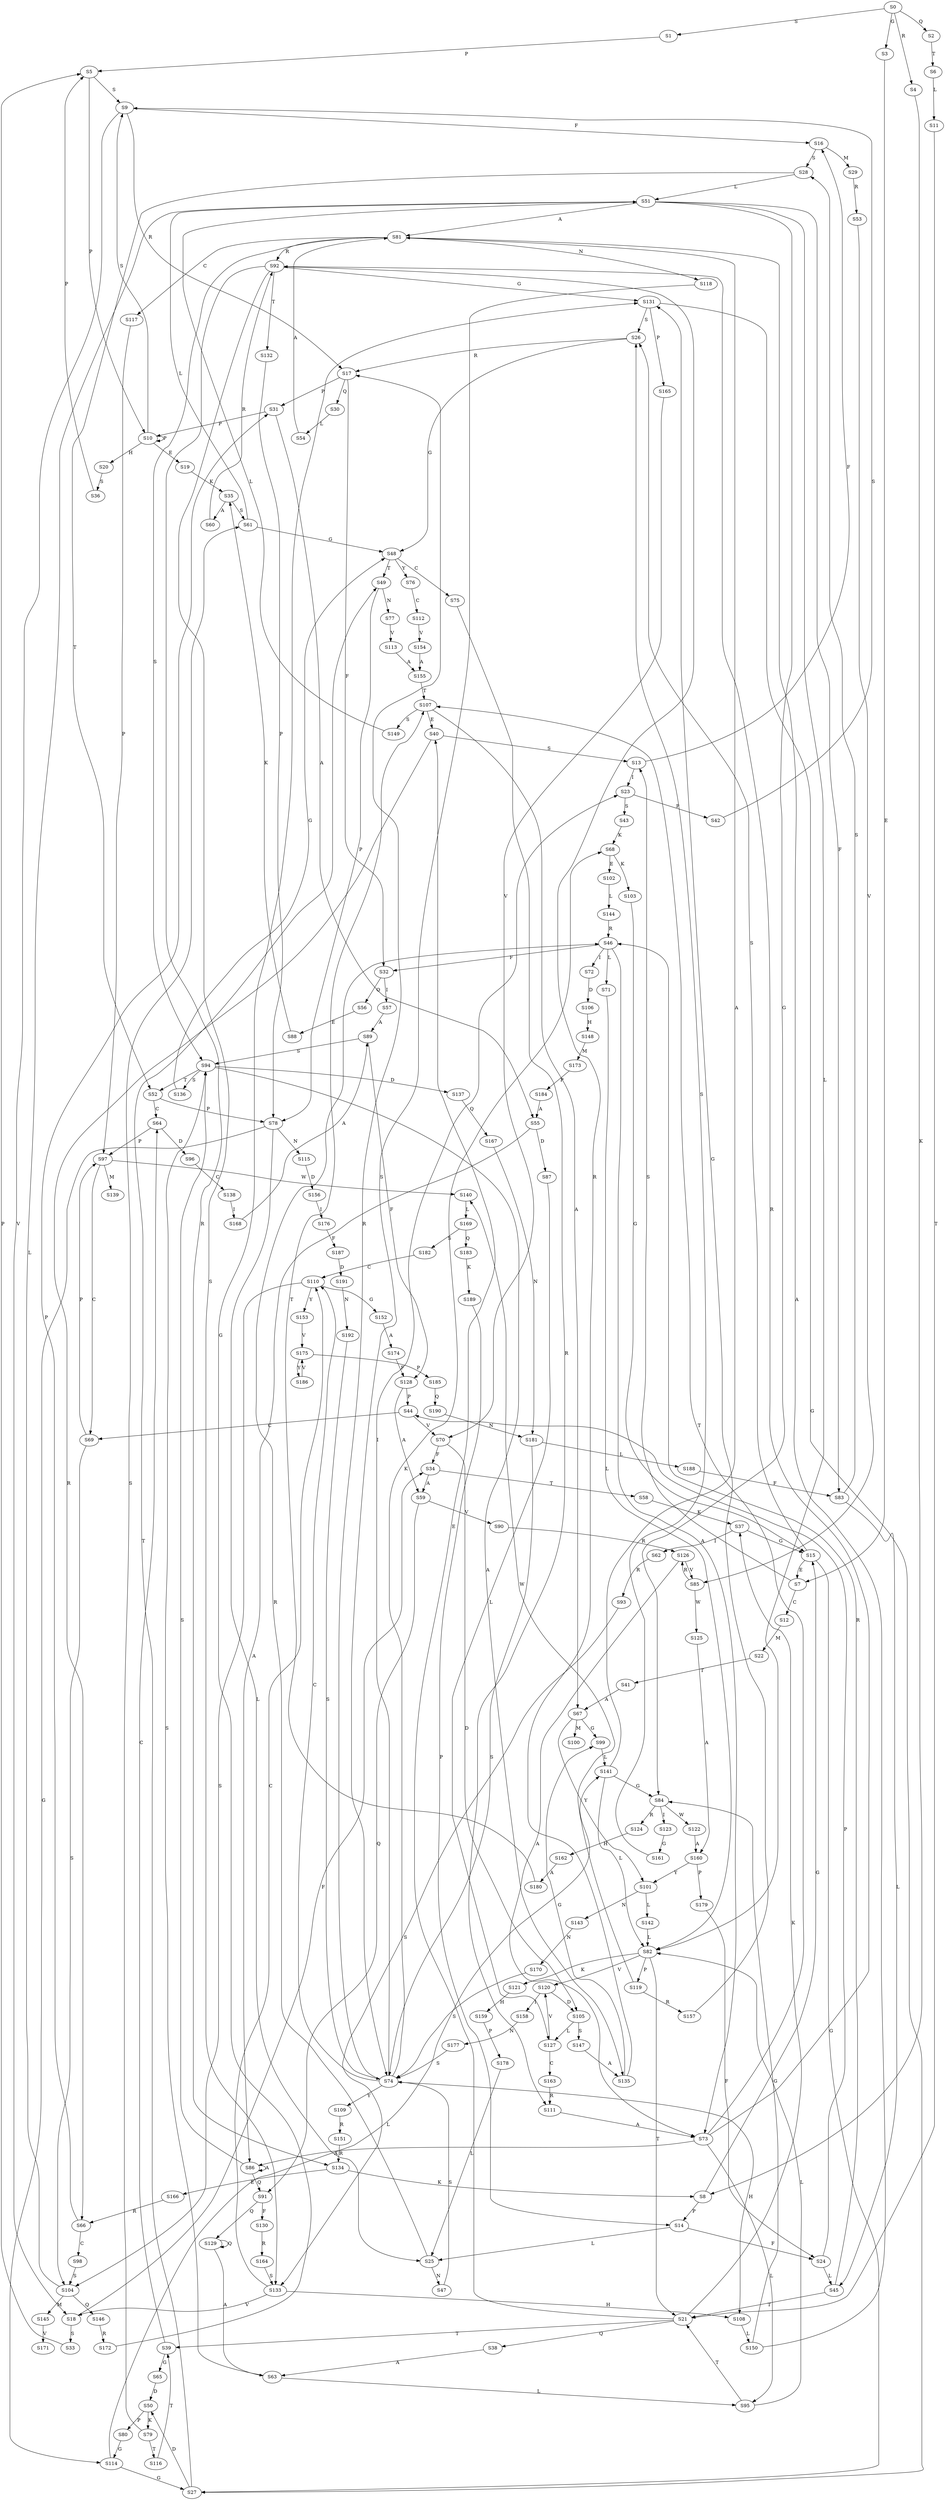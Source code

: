 strict digraph  {
	S0 -> S1 [ label = S ];
	S0 -> S2 [ label = Q ];
	S0 -> S3 [ label = G ];
	S0 -> S4 [ label = R ];
	S1 -> S5 [ label = P ];
	S2 -> S6 [ label = T ];
	S3 -> S7 [ label = E ];
	S4 -> S8 [ label = K ];
	S5 -> S9 [ label = S ];
	S5 -> S10 [ label = P ];
	S6 -> S11 [ label = L ];
	S7 -> S12 [ label = C ];
	S7 -> S13 [ label = S ];
	S8 -> S14 [ label = P ];
	S8 -> S15 [ label = G ];
	S9 -> S16 [ label = F ];
	S9 -> S17 [ label = R ];
	S9 -> S18 [ label = V ];
	S10 -> S19 [ label = E ];
	S10 -> S20 [ label = H ];
	S10 -> S9 [ label = S ];
	S10 -> S10 [ label = P ];
	S11 -> S21 [ label = T ];
	S12 -> S22 [ label = M ];
	S13 -> S16 [ label = F ];
	S13 -> S23 [ label = I ];
	S14 -> S24 [ label = F ];
	S14 -> S25 [ label = L ];
	S15 -> S26 [ label = S ];
	S15 -> S27 [ label = G ];
	S15 -> S7 [ label = E ];
	S16 -> S28 [ label = S ];
	S16 -> S29 [ label = M ];
	S17 -> S30 [ label = Q ];
	S17 -> S31 [ label = P ];
	S17 -> S32 [ label = F ];
	S18 -> S33 [ label = S ];
	S18 -> S34 [ label = F ];
	S19 -> S35 [ label = K ];
	S20 -> S36 [ label = S ];
	S21 -> S37 [ label = K ];
	S21 -> S38 [ label = Q ];
	S21 -> S39 [ label = T ];
	S21 -> S40 [ label = E ];
	S22 -> S41 [ label = T ];
	S23 -> S42 [ label = P ];
	S23 -> S43 [ label = S ];
	S24 -> S44 [ label = P ];
	S24 -> S45 [ label = L ];
	S25 -> S46 [ label = R ];
	S25 -> S47 [ label = N ];
	S26 -> S17 [ label = R ];
	S26 -> S48 [ label = G ];
	S27 -> S49 [ label = T ];
	S27 -> S50 [ label = D ];
	S28 -> S51 [ label = L ];
	S28 -> S52 [ label = T ];
	S29 -> S53 [ label = R ];
	S30 -> S54 [ label = L ];
	S31 -> S10 [ label = P ];
	S31 -> S55 [ label = A ];
	S32 -> S56 [ label = Q ];
	S32 -> S57 [ label = I ];
	S33 -> S5 [ label = P ];
	S34 -> S58 [ label = T ];
	S34 -> S59 [ label = A ];
	S35 -> S60 [ label = A ];
	S35 -> S61 [ label = S ];
	S36 -> S5 [ label = P ];
	S37 -> S15 [ label = G ];
	S37 -> S62 [ label = I ];
	S38 -> S63 [ label = A ];
	S39 -> S64 [ label = C ];
	S39 -> S65 [ label = G ];
	S40 -> S66 [ label = R ];
	S40 -> S13 [ label = S ];
	S41 -> S67 [ label = A ];
	S42 -> S9 [ label = S ];
	S43 -> S68 [ label = K ];
	S44 -> S69 [ label = C ];
	S44 -> S70 [ label = V ];
	S45 -> S46 [ label = R ];
	S45 -> S21 [ label = T ];
	S46 -> S71 [ label = L ];
	S46 -> S72 [ label = I ];
	S46 -> S32 [ label = F ];
	S46 -> S73 [ label = A ];
	S47 -> S74 [ label = S ];
	S48 -> S49 [ label = T ];
	S48 -> S75 [ label = C ];
	S48 -> S76 [ label = Y ];
	S49 -> S77 [ label = N ];
	S49 -> S78 [ label = P ];
	S50 -> S79 [ label = K ];
	S50 -> S80 [ label = P ];
	S51 -> S81 [ label = A ];
	S51 -> S82 [ label = L ];
	S51 -> S83 [ label = F ];
	S51 -> S84 [ label = G ];
	S52 -> S78 [ label = P ];
	S52 -> S64 [ label = C ];
	S53 -> S85 [ label = V ];
	S54 -> S81 [ label = A ];
	S55 -> S86 [ label = A ];
	S55 -> S87 [ label = D ];
	S56 -> S88 [ label = E ];
	S57 -> S89 [ label = A ];
	S58 -> S37 [ label = K ];
	S59 -> S90 [ label = V ];
	S59 -> S91 [ label = Q ];
	S60 -> S92 [ label = R ];
	S61 -> S51 [ label = L ];
	S61 -> S48 [ label = G ];
	S62 -> S93 [ label = R ];
	S63 -> S94 [ label = S ];
	S63 -> S95 [ label = L ];
	S64 -> S96 [ label = D ];
	S64 -> S97 [ label = P ];
	S65 -> S50 [ label = D ];
	S66 -> S31 [ label = P ];
	S66 -> S98 [ label = C ];
	S67 -> S99 [ label = G ];
	S67 -> S100 [ label = M ];
	S67 -> S101 [ label = Y ];
	S68 -> S102 [ label = E ];
	S68 -> S103 [ label = K ];
	S69 -> S97 [ label = P ];
	S69 -> S104 [ label = S ];
	S70 -> S105 [ label = D ];
	S70 -> S34 [ label = F ];
	S71 -> S82 [ label = L ];
	S72 -> S106 [ label = D ];
	S73 -> S92 [ label = R ];
	S73 -> S95 [ label = L ];
	S73 -> S107 [ label = T ];
	S73 -> S86 [ label = A ];
	S74 -> S108 [ label = H ];
	S74 -> S68 [ label = K ];
	S74 -> S23 [ label = I ];
	S74 -> S109 [ label = Y ];
	S74 -> S17 [ label = R ];
	S74 -> S110 [ label = C ];
	S75 -> S111 [ label = R ];
	S76 -> S112 [ label = C ];
	S77 -> S113 [ label = V ];
	S78 -> S25 [ label = L ];
	S78 -> S114 [ label = G ];
	S78 -> S115 [ label = N ];
	S79 -> S61 [ label = S ];
	S79 -> S116 [ label = T ];
	S80 -> S114 [ label = G ];
	S81 -> S117 [ label = C ];
	S81 -> S92 [ label = R ];
	S81 -> S118 [ label = N ];
	S81 -> S94 [ label = S ];
	S82 -> S119 [ label = P ];
	S82 -> S120 [ label = V ];
	S82 -> S21 [ label = T ];
	S82 -> S121 [ label = K ];
	S83 -> S28 [ label = S ];
	S83 -> S45 [ label = L ];
	S84 -> S122 [ label = W ];
	S84 -> S123 [ label = I ];
	S84 -> S124 [ label = R ];
	S85 -> S125 [ label = W ];
	S85 -> S126 [ label = R ];
	S86 -> S91 [ label = Q ];
	S86 -> S86 [ label = A ];
	S86 -> S94 [ label = S ];
	S87 -> S127 [ label = L ];
	S88 -> S35 [ label = K ];
	S89 -> S128 [ label = F ];
	S89 -> S94 [ label = S ];
	S90 -> S126 [ label = R ];
	S91 -> S129 [ label = Q ];
	S91 -> S130 [ label = F ];
	S92 -> S131 [ label = G ];
	S92 -> S132 [ label = T ];
	S92 -> S133 [ label = S ];
	S92 -> S134 [ label = R ];
	S93 -> S133 [ label = S ];
	S94 -> S135 [ label = A ];
	S94 -> S136 [ label = S ];
	S94 -> S137 [ label = D ];
	S94 -> S52 [ label = T ];
	S95 -> S82 [ label = L ];
	S95 -> S21 [ label = T ];
	S96 -> S138 [ label = C ];
	S97 -> S139 [ label = M ];
	S97 -> S140 [ label = W ];
	S97 -> S69 [ label = C ];
	S98 -> S104 [ label = S ];
	S99 -> S141 [ label = L ];
	S101 -> S142 [ label = L ];
	S101 -> S143 [ label = N ];
	S102 -> S144 [ label = L ];
	S103 -> S15 [ label = G ];
	S104 -> S145 [ label = M ];
	S104 -> S51 [ label = L ];
	S104 -> S146 [ label = Q ];
	S105 -> S147 [ label = S ];
	S105 -> S127 [ label = L ];
	S106 -> S148 [ label = H ];
	S107 -> S67 [ label = A ];
	S107 -> S149 [ label = S ];
	S107 -> S40 [ label = E ];
	S108 -> S150 [ label = L ];
	S109 -> S151 [ label = R ];
	S110 -> S152 [ label = G ];
	S110 -> S153 [ label = Y ];
	S110 -> S104 [ label = S ];
	S111 -> S73 [ label = A ];
	S112 -> S154 [ label = V ];
	S113 -> S155 [ label = A ];
	S114 -> S141 [ label = L ];
	S114 -> S27 [ label = G ];
	S115 -> S156 [ label = D ];
	S116 -> S39 [ label = T ];
	S117 -> S97 [ label = P ];
	S118 -> S74 [ label = S ];
	S119 -> S157 [ label = R ];
	S119 -> S140 [ label = W ];
	S120 -> S105 [ label = D ];
	S120 -> S158 [ label = I ];
	S121 -> S159 [ label = H ];
	S122 -> S160 [ label = A ];
	S123 -> S161 [ label = G ];
	S124 -> S162 [ label = H ];
	S125 -> S160 [ label = A ];
	S126 -> S73 [ label = A ];
	S126 -> S85 [ label = V ];
	S127 -> S120 [ label = V ];
	S127 -> S163 [ label = C ];
	S128 -> S59 [ label = A ];
	S128 -> S44 [ label = P ];
	S129 -> S63 [ label = A ];
	S129 -> S129 [ label = Q ];
	S130 -> S164 [ label = R ];
	S131 -> S26 [ label = S ];
	S131 -> S27 [ label = G ];
	S131 -> S165 [ label = P ];
	S132 -> S78 [ label = P ];
	S133 -> S18 [ label = V ];
	S133 -> S108 [ label = H ];
	S133 -> S110 [ label = C ];
	S134 -> S166 [ label = E ];
	S134 -> S8 [ label = K ];
	S135 -> S99 [ label = G ];
	S135 -> S92 [ label = R ];
	S136 -> S48 [ label = G ];
	S137 -> S167 [ label = Q ];
	S138 -> S168 [ label = I ];
	S140 -> S169 [ label = L ];
	S141 -> S84 [ label = G ];
	S141 -> S81 [ label = A ];
	S141 -> S82 [ label = L ];
	S142 -> S82 [ label = L ];
	S143 -> S170 [ label = N ];
	S144 -> S46 [ label = R ];
	S145 -> S171 [ label = V ];
	S146 -> S172 [ label = R ];
	S147 -> S135 [ label = A ];
	S148 -> S173 [ label = M ];
	S149 -> S51 [ label = L ];
	S150 -> S84 [ label = G ];
	S150 -> S81 [ label = A ];
	S151 -> S134 [ label = R ];
	S152 -> S174 [ label = A ];
	S153 -> S175 [ label = V ];
	S154 -> S155 [ label = A ];
	S155 -> S107 [ label = T ];
	S156 -> S176 [ label = I ];
	S157 -> S131 [ label = G ];
	S158 -> S177 [ label = N ];
	S159 -> S178 [ label = P ];
	S160 -> S101 [ label = Y ];
	S160 -> S179 [ label = P ];
	S161 -> S26 [ label = S ];
	S162 -> S180 [ label = A ];
	S163 -> S111 [ label = R ];
	S164 -> S133 [ label = S ];
	S165 -> S70 [ label = V ];
	S166 -> S66 [ label = R ];
	S167 -> S181 [ label = N ];
	S168 -> S89 [ label = A ];
	S169 -> S182 [ label = S ];
	S169 -> S183 [ label = Q ];
	S170 -> S74 [ label = S ];
	S172 -> S131 [ label = G ];
	S173 -> S184 [ label = P ];
	S174 -> S128 [ label = F ];
	S175 -> S185 [ label = P ];
	S175 -> S186 [ label = Y ];
	S176 -> S187 [ label = F ];
	S177 -> S74 [ label = S ];
	S178 -> S25 [ label = L ];
	S179 -> S24 [ label = F ];
	S180 -> S107 [ label = T ];
	S181 -> S74 [ label = S ];
	S181 -> S188 [ label = L ];
	S182 -> S110 [ label = C ];
	S183 -> S189 [ label = K ];
	S184 -> S55 [ label = A ];
	S185 -> S190 [ label = Q ];
	S186 -> S175 [ label = V ];
	S187 -> S191 [ label = D ];
	S188 -> S83 [ label = F ];
	S189 -> S14 [ label = P ];
	S190 -> S181 [ label = N ];
	S191 -> S192 [ label = N ];
	S192 -> S74 [ label = S ];
}
